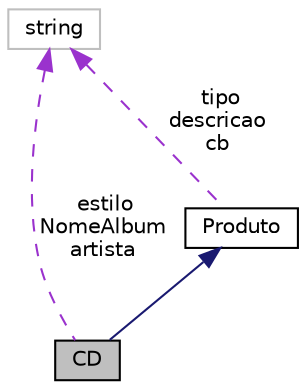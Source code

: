 digraph "CD"
{
  edge [fontname="Helvetica",fontsize="10",labelfontname="Helvetica",labelfontsize="10"];
  node [fontname="Helvetica",fontsize="10",shape=record];
  Node1 [label="CD",height=0.2,width=0.4,color="black", fillcolor="grey75", style="filled" fontcolor="black"];
  Node2 -> Node1 [dir="back",color="midnightblue",fontsize="10",style="solid",fontname="Helvetica"];
  Node2 [label="Produto",height=0.2,width=0.4,color="black", fillcolor="white", style="filled",URL="$classProduto.html",tooltip="Classe que representa um Produto. "];
  Node3 -> Node2 [dir="back",color="darkorchid3",fontsize="10",style="dashed",label=" tipo\ndescricao\ncb" ,fontname="Helvetica"];
  Node3 [label="string",height=0.2,width=0.4,color="grey75", fillcolor="white", style="filled"];
  Node3 -> Node1 [dir="back",color="darkorchid3",fontsize="10",style="dashed",label=" estilo\nNomeAlbum\nartista" ,fontname="Helvetica"];
}
